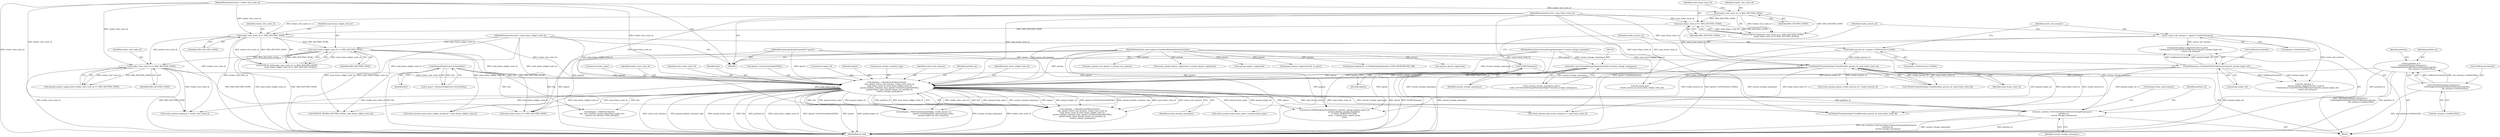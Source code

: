 digraph "0_Chrome_ba3b1b344017bbf36283464b51014fad15c2f3f4@pointer" {
"1000325" [label="(Call,new_contents->GetController().SetSessionStorageNamespace(\n      partition_id,\n      session_storage_namespace))"];
"1000204" [label="(Call,delegate_->ShouldCreateWebContents(\n          this, opener, source_site_instance, render_view_route_id,\n          main_frame_route_id, main_frame_widget_route_id,\n          params.window_container_type, opener->GetLastCommittedURL(),\n          params.frame_name, params.target_url, partition_id,\n          session_storage_namespace))"];
"1000146" [label="(Call,BrowserPluginGuest::IsGuest(this))"];
"1000128" [label="(Call,DCHECK(opener))"];
"1000107" [label="(MethodParameterIn,RenderFrameHost* opener)"];
"1000135" [label="(Call,* source_site_instance = opener->GetSiteInstance())"];
"1000122" [label="(Call,render_view_route_id == MSG_ROUTING_NONE)"];
"1000115" [label="(Call,render_view_route_id == MSG_ROUTING_NONE)"];
"1000108" [label="(MethodParameterIn,int32_t render_view_route_id)"];
"1000118" [label="(Call,main_frame_route_id == MSG_ROUTING_NONE)"];
"1000109" [label="(MethodParameterIn,int32_t main_frame_route_id)"];
"1000154" [label="(Call,render_view_route_id == MSG_ROUTING_NONE)"];
"1000125" [label="(Call,main_frame_widget_route_id == MSG_ROUTING_NONE)"];
"1000110" [label="(MethodParameterIn,int32_t main_frame_widget_route_id)"];
"1000140" [label="(Call,RenderFrameHostImpl::FromID(render_process_id, main_frame_route_id))"];
"1000131" [label="(Call,render_process_id = opener->GetProcess()->GetID())"];
"1000111" [label="(MethodParameterIn,const mojom::CreateNewWindowParams& params)"];
"1000167" [label="(Call,SiteInstance::CreateForURL(GetBrowserContext(), params.target_url))"];
"1000174" [label="(Call,& partition_id =\n      GetContentClient()->browser()->\n          GetStoragePartitionIdForSite(GetBrowserContext(),\n                                       site_instance->GetSiteURL()))"];
"1000176" [label="(Call,GetContentClient()->browser()->\n          GetStoragePartitionIdForSite(GetBrowserContext(),\n                                       site_instance->GetSiteURL()))"];
"1000194" [label="(Call,static_cast<SessionStorageNamespaceImpl*>(session_storage_namespace))"];
"1000112" [label="(MethodParameterIn,SessionStorageNamespace* session_storage_namespace)"];
"1000123" [label="(Identifier,render_view_route_id)"];
"1000167" [label="(Call,SiteInstance::CreateForURL(GetBrowserContext(), params.target_url))"];
"1000169" [label="(Call,params.target_url)"];
"1000168" [label="(Call,GetBrowserContext())"];
"1000137" [label="(Call,opener->GetSiteInstance())"];
"1000141" [label="(Identifier,render_process_id)"];
"1000150" [label="(Call,!params.opener_suppressed)"];
"1000156" [label="(Identifier,MSG_ROUTING_NONE)"];
"1000140" [label="(Call,RenderFrameHostImpl::FromID(render_process_id, main_frame_route_id))"];
"1000206" [label="(Identifier,opener)"];
"1000110" [label="(MethodParameterIn,int32_t main_frame_widget_route_id)"];
"1000196" [label="(Identifier,session_storage_namespace)"];
"1000330" [label="(Call,params.frame_name.empty())"];
"1000139" [label="(Call,!RenderFrameHostImpl::FromID(render_process_id, main_frame_route_id))"];
"1000147" [label="(Identifier,this)"];
"1000460" [label="(MethodReturn,void)"];
"1000144" [label="(Call,is_guest = BrowserPluginGuest::IsGuest(this))"];
"1000211" [label="(Call,params.window_container_type)"];
"1000178" [label="(Call,site_instance->GetSiteURL())"];
"1000129" [label="(Identifier,opener)"];
"1000207" [label="(Identifier,source_site_instance)"];
"1000131" [label="(Call,render_process_id = opener->GetProcess()->GetID())"];
"1000117" [label="(Identifier,MSG_ROUTING_NONE)"];
"1000221" [label="(Identifier,partition_id)"];
"1000120" [label="(Identifier,MSG_ROUTING_NONE)"];
"1000175" [label="(Identifier,partition_id)"];
"1000210" [label="(Identifier,main_frame_widget_route_id)"];
"1000325" [label="(Call,new_contents->GetController().SetSessionStorageNamespace(\n      partition_id,\n      session_storage_namespace))"];
"1000194" [label="(Call,static_cast<SessionStorageNamespaceImpl*>(session_storage_namespace))"];
"1000181" [label="(Identifier,partition)"];
"1000128" [label="(Call,DCHECK(opener))"];
"1000126" [label="(Identifier,main_frame_widget_route_id)"];
"1000192" [label="(Call,* session_storage_namespace_impl =\n      static_cast<SessionStorageNamespaceImpl*>(session_storage_namespace))"];
"1000292" [label="(Call,main_frame_route_id != MSG_ROUTING_NONE)"];
"1000416" [label="(Call,delegate_->AddNewContents(\n          this, new_contents, params.disposition, initial_rect,\n          params.user_gesture, &was_blocked))"];
"1000215" [label="(Call,params.frame_name)"];
"1000119" [label="(Identifier,main_frame_route_id)"];
"1000248" [label="(Call,create_params.main_frame_widget_routing_id = main_frame_widget_route_id)"];
"1000349" [label="(Call,DCHECK_NE(MSG_ROUTING_NONE, main_frame_widget_route_id))"];
"1000437" [label="(Call,open_params.user_gesture = params.user_gesture)"];
"1000107" [label="(MethodParameterIn,RenderFrameHost* opener)"];
"1000108" [label="(MethodParameterIn,int32_t render_view_route_id)"];
"1000208" [label="(Identifier,render_view_route_id)"];
"1000270" [label="(Call,create_params.opener_suppressed = params.opener_suppressed)"];
"1000243" [label="(Call,create_params.main_frame_routing_id = main_frame_route_id)"];
"1000118" [label="(Call,main_frame_route_id == MSG_ROUTING_NONE)"];
"1000136" [label="(Identifier,source_site_instance)"];
"1000132" [label="(Identifier,render_process_id)"];
"1000333" [label="(Call,!params.opener_suppressed)"];
"1000327" [label="(Identifier,session_storage_namespace)"];
"1000135" [label="(Call,* source_site_instance = opener->GetSiteInstance())"];
"1000114" [label="(Call,DCHECK_EQ((render_view_route_id == MSG_ROUTING_NONE),\n            (main_frame_route_id == MSG_ROUTING_NONE)))"];
"1000209" [label="(Identifier,main_frame_route_id)"];
"1000154" [label="(Call,render_view_route_id == MSG_ROUTING_NONE)"];
"1000109" [label="(MethodParameterIn,int32_t main_frame_route_id)"];
"1000113" [label="(Block,)"];
"1000177" [label="(Call,GetBrowserContext())"];
"1000122" [label="(Call,render_view_route_id == MSG_ROUTING_NONE)"];
"1000133" [label="(Call,opener->GetProcess()->GetID())"];
"1000253" [label="(Call,create_params.main_frame_name = params.frame_name)"];
"1000238" [label="(Call,create_params.routing_id = render_view_route_id)"];
"1000112" [label="(MethodParameterIn,SessionStorageNamespace* session_storage_namespace)"];
"1000146" [label="(Call,BrowserPluginGuest::IsGuest(this))"];
"1000205" [label="(Identifier,this)"];
"1000116" [label="(Identifier,render_view_route_id)"];
"1000161" [label="(Call,params.opener_suppressed && !is_guest)"];
"1000380" [label="(Call,observer.DidOpenRequestedURL(new_contents, opener, params.target_url,\n                                   params.referrer, params.disposition,\n                                   ui::PAGE_TRANSITION_LINK,\n                                   false,  // started_from_context_menu\n                                   true))"];
"1000204" [label="(Call,delegate_->ShouldCreateWebContents(\n          this, opener, source_site_instance, render_view_route_id,\n          main_frame_route_id, main_frame_widget_route_id,\n          params.window_container_type, opener->GetLastCommittedURL(),\n          params.frame_name, params.target_url, partition_id,\n          session_storage_namespace))"];
"1000111" [label="(MethodParameterIn,const mojom::CreateNewWindowParams& params)"];
"1000203" [label="(Call,!delegate_->ShouldCreateWebContents(\n          this, opener, source_site_instance, render_view_route_id,\n          main_frame_route_id, main_frame_widget_route_id,\n          params.window_container_type, opener->GetLastCommittedURL(),\n          params.frame_name, params.target_url, partition_id,\n          session_storage_namespace))"];
"1000155" [label="(Identifier,render_view_route_id)"];
"1000214" [label="(Call,opener->GetLastCommittedURL())"];
"1000364" [label="(Call,delegate_->WebContentsCreated(this, render_process_id,\n                                  opener->GetRoutingID(), params.frame_name,\n                                  params.target_url, new_contents))"];
"1000174" [label="(Call,& partition_id =\n      GetContentClient()->browser()->\n          GetStoragePartitionIdForSite(GetBrowserContext(),\n                                       site_instance->GetSiteURL()))"];
"1000326" [label="(Identifier,partition_id)"];
"1000125" [label="(Call,main_frame_widget_route_id == MSG_ROUTING_NONE)"];
"1000115" [label="(Call,render_view_route_id == MSG_ROUTING_NONE)"];
"1000121" [label="(Call,DCHECK_EQ((render_view_route_id == MSG_ROUTING_NONE),\n            (main_frame_widget_route_id == MSG_ROUTING_NONE)))"];
"1000160" [label="(Call,params.opener_suppressed && !is_guest\n          ? SiteInstance::CreateForURL(GetBrowserContext(), params.target_url)\n          : source_site_instance)"];
"1000176" [label="(Call,GetContentClient()->browser()->\n          GetStoragePartitionIdForSite(GetBrowserContext(),\n                                       site_instance->GetSiteURL()))"];
"1000127" [label="(Identifier,MSG_ROUTING_NONE)"];
"1000222" [label="(Identifier,session_storage_namespace)"];
"1000158" [label="(Call,site_instance =\n      params.opener_suppressed && !is_guest\n          ? SiteInstance::CreateForURL(GetBrowserContext(), params.target_url)\n          : source_site_instance)"];
"1000278" [label="(Call,params.disposition == WindowOpenDisposition::NEW_BACKGROUND_TAB)"];
"1000355" [label="(Call,std::make_pair(\n        render_process_id, main_frame_widget_route_id))"];
"1000218" [label="(Call,params.target_url)"];
"1000149" [label="(Call,!params.opener_suppressed || render_view_route_id == MSG_ROUTING_NONE)"];
"1000142" [label="(Identifier,main_frame_route_id)"];
"1000260" [label="(Call,create_params.opener_render_process_id = render_process_id)"];
"1000227" [label="(Call,RenderFrameHostImpl::FromID(render_process_id, main_frame_route_id))"];
"1000124" [label="(Identifier,MSG_ROUTING_NONE)"];
"1000325" -> "1000113"  [label="AST: "];
"1000325" -> "1000327"  [label="CFG: "];
"1000326" -> "1000325"  [label="AST: "];
"1000327" -> "1000325"  [label="AST: "];
"1000330" -> "1000325"  [label="CFG: "];
"1000325" -> "1000460"  [label="DDG: partition_id"];
"1000325" -> "1000460"  [label="DDG: new_contents->GetController().SetSessionStorageNamespace(\n      partition_id,\n      session_storage_namespace)"];
"1000325" -> "1000460"  [label="DDG: session_storage_namespace"];
"1000204" -> "1000325"  [label="DDG: partition_id"];
"1000204" -> "1000325"  [label="DDG: session_storage_namespace"];
"1000174" -> "1000325"  [label="DDG: partition_id"];
"1000194" -> "1000325"  [label="DDG: session_storage_namespace"];
"1000112" -> "1000325"  [label="DDG: session_storage_namespace"];
"1000204" -> "1000203"  [label="AST: "];
"1000204" -> "1000222"  [label="CFG: "];
"1000205" -> "1000204"  [label="AST: "];
"1000206" -> "1000204"  [label="AST: "];
"1000207" -> "1000204"  [label="AST: "];
"1000208" -> "1000204"  [label="AST: "];
"1000209" -> "1000204"  [label="AST: "];
"1000210" -> "1000204"  [label="AST: "];
"1000211" -> "1000204"  [label="AST: "];
"1000214" -> "1000204"  [label="AST: "];
"1000215" -> "1000204"  [label="AST: "];
"1000218" -> "1000204"  [label="AST: "];
"1000221" -> "1000204"  [label="AST: "];
"1000222" -> "1000204"  [label="AST: "];
"1000203" -> "1000204"  [label="CFG: "];
"1000204" -> "1000460"  [label="DDG: partition_id"];
"1000204" -> "1000460"  [label="DDG: main_frame_widget_route_id"];
"1000204" -> "1000460"  [label="DDG: opener->GetLastCommittedURL()"];
"1000204" -> "1000460"  [label="DDG: opener"];
"1000204" -> "1000460"  [label="DDG: params.target_url"];
"1000204" -> "1000460"  [label="DDG: session_storage_namespace"];
"1000204" -> "1000460"  [label="DDG: render_view_route_id"];
"1000204" -> "1000460"  [label="DDG: source_site_instance"];
"1000204" -> "1000460"  [label="DDG: params.window_container_type"];
"1000204" -> "1000460"  [label="DDG: params.frame_name"];
"1000204" -> "1000460"  [label="DDG: this"];
"1000204" -> "1000203"  [label="DDG: render_view_route_id"];
"1000204" -> "1000203"  [label="DDG: this"];
"1000204" -> "1000203"  [label="DDG: params.frame_name"];
"1000204" -> "1000203"  [label="DDG: session_storage_namespace"];
"1000204" -> "1000203"  [label="DDG: opener"];
"1000204" -> "1000203"  [label="DDG: params.target_url"];
"1000204" -> "1000203"  [label="DDG: opener->GetLastCommittedURL()"];
"1000204" -> "1000203"  [label="DDG: params.window_container_type"];
"1000204" -> "1000203"  [label="DDG: main_frame_route_id"];
"1000204" -> "1000203"  [label="DDG: source_site_instance"];
"1000204" -> "1000203"  [label="DDG: partition_id"];
"1000204" -> "1000203"  [label="DDG: main_frame_widget_route_id"];
"1000146" -> "1000204"  [label="DDG: this"];
"1000128" -> "1000204"  [label="DDG: opener"];
"1000107" -> "1000204"  [label="DDG: opener"];
"1000135" -> "1000204"  [label="DDG: source_site_instance"];
"1000122" -> "1000204"  [label="DDG: render_view_route_id"];
"1000154" -> "1000204"  [label="DDG: render_view_route_id"];
"1000108" -> "1000204"  [label="DDG: render_view_route_id"];
"1000140" -> "1000204"  [label="DDG: main_frame_route_id"];
"1000109" -> "1000204"  [label="DDG: main_frame_route_id"];
"1000125" -> "1000204"  [label="DDG: main_frame_widget_route_id"];
"1000110" -> "1000204"  [label="DDG: main_frame_widget_route_id"];
"1000111" -> "1000204"  [label="DDG: params"];
"1000167" -> "1000204"  [label="DDG: params.target_url"];
"1000174" -> "1000204"  [label="DDG: partition_id"];
"1000194" -> "1000204"  [label="DDG: session_storage_namespace"];
"1000112" -> "1000204"  [label="DDG: session_storage_namespace"];
"1000204" -> "1000227"  [label="DDG: main_frame_route_id"];
"1000204" -> "1000238"  [label="DDG: render_view_route_id"];
"1000204" -> "1000243"  [label="DDG: main_frame_route_id"];
"1000204" -> "1000248"  [label="DDG: main_frame_widget_route_id"];
"1000204" -> "1000253"  [label="DDG: params.frame_name"];
"1000204" -> "1000292"  [label="DDG: main_frame_route_id"];
"1000204" -> "1000349"  [label="DDG: main_frame_widget_route_id"];
"1000204" -> "1000364"  [label="DDG: this"];
"1000204" -> "1000364"  [label="DDG: params.frame_name"];
"1000204" -> "1000364"  [label="DDG: params.target_url"];
"1000204" -> "1000380"  [label="DDG: opener"];
"1000204" -> "1000380"  [label="DDG: params.target_url"];
"1000204" -> "1000416"  [label="DDG: this"];
"1000146" -> "1000144"  [label="AST: "];
"1000146" -> "1000147"  [label="CFG: "];
"1000147" -> "1000146"  [label="AST: "];
"1000144" -> "1000146"  [label="CFG: "];
"1000146" -> "1000460"  [label="DDG: this"];
"1000146" -> "1000144"  [label="DDG: this"];
"1000146" -> "1000364"  [label="DDG: this"];
"1000146" -> "1000416"  [label="DDG: this"];
"1000128" -> "1000113"  [label="AST: "];
"1000128" -> "1000129"  [label="CFG: "];
"1000129" -> "1000128"  [label="AST: "];
"1000132" -> "1000128"  [label="CFG: "];
"1000128" -> "1000460"  [label="DDG: opener"];
"1000128" -> "1000460"  [label="DDG: DCHECK(opener)"];
"1000107" -> "1000128"  [label="DDG: opener"];
"1000128" -> "1000380"  [label="DDG: opener"];
"1000107" -> "1000106"  [label="AST: "];
"1000107" -> "1000460"  [label="DDG: opener"];
"1000107" -> "1000380"  [label="DDG: opener"];
"1000135" -> "1000113"  [label="AST: "];
"1000135" -> "1000137"  [label="CFG: "];
"1000136" -> "1000135"  [label="AST: "];
"1000137" -> "1000135"  [label="AST: "];
"1000141" -> "1000135"  [label="CFG: "];
"1000135" -> "1000460"  [label="DDG: opener->GetSiteInstance()"];
"1000135" -> "1000158"  [label="DDG: source_site_instance"];
"1000135" -> "1000160"  [label="DDG: source_site_instance"];
"1000122" -> "1000121"  [label="AST: "];
"1000122" -> "1000124"  [label="CFG: "];
"1000123" -> "1000122"  [label="AST: "];
"1000124" -> "1000122"  [label="AST: "];
"1000126" -> "1000122"  [label="CFG: "];
"1000122" -> "1000460"  [label="DDG: render_view_route_id"];
"1000122" -> "1000121"  [label="DDG: render_view_route_id"];
"1000122" -> "1000121"  [label="DDG: MSG_ROUTING_NONE"];
"1000115" -> "1000122"  [label="DDG: render_view_route_id"];
"1000108" -> "1000122"  [label="DDG: render_view_route_id"];
"1000118" -> "1000122"  [label="DDG: MSG_ROUTING_NONE"];
"1000122" -> "1000125"  [label="DDG: MSG_ROUTING_NONE"];
"1000122" -> "1000154"  [label="DDG: render_view_route_id"];
"1000122" -> "1000238"  [label="DDG: render_view_route_id"];
"1000115" -> "1000114"  [label="AST: "];
"1000115" -> "1000117"  [label="CFG: "];
"1000116" -> "1000115"  [label="AST: "];
"1000117" -> "1000115"  [label="AST: "];
"1000119" -> "1000115"  [label="CFG: "];
"1000115" -> "1000114"  [label="DDG: render_view_route_id"];
"1000115" -> "1000114"  [label="DDG: MSG_ROUTING_NONE"];
"1000108" -> "1000115"  [label="DDG: render_view_route_id"];
"1000115" -> "1000118"  [label="DDG: MSG_ROUTING_NONE"];
"1000108" -> "1000106"  [label="AST: "];
"1000108" -> "1000460"  [label="DDG: render_view_route_id"];
"1000108" -> "1000154"  [label="DDG: render_view_route_id"];
"1000108" -> "1000238"  [label="DDG: render_view_route_id"];
"1000118" -> "1000114"  [label="AST: "];
"1000118" -> "1000120"  [label="CFG: "];
"1000119" -> "1000118"  [label="AST: "];
"1000120" -> "1000118"  [label="AST: "];
"1000114" -> "1000118"  [label="CFG: "];
"1000118" -> "1000114"  [label="DDG: main_frame_route_id"];
"1000118" -> "1000114"  [label="DDG: MSG_ROUTING_NONE"];
"1000109" -> "1000118"  [label="DDG: main_frame_route_id"];
"1000118" -> "1000140"  [label="DDG: main_frame_route_id"];
"1000109" -> "1000106"  [label="AST: "];
"1000109" -> "1000460"  [label="DDG: main_frame_route_id"];
"1000109" -> "1000140"  [label="DDG: main_frame_route_id"];
"1000109" -> "1000227"  [label="DDG: main_frame_route_id"];
"1000109" -> "1000243"  [label="DDG: main_frame_route_id"];
"1000109" -> "1000292"  [label="DDG: main_frame_route_id"];
"1000154" -> "1000149"  [label="AST: "];
"1000154" -> "1000156"  [label="CFG: "];
"1000155" -> "1000154"  [label="AST: "];
"1000156" -> "1000154"  [label="AST: "];
"1000149" -> "1000154"  [label="CFG: "];
"1000154" -> "1000460"  [label="DDG: render_view_route_id"];
"1000154" -> "1000460"  [label="DDG: MSG_ROUTING_NONE"];
"1000154" -> "1000149"  [label="DDG: render_view_route_id"];
"1000154" -> "1000149"  [label="DDG: MSG_ROUTING_NONE"];
"1000125" -> "1000154"  [label="DDG: MSG_ROUTING_NONE"];
"1000154" -> "1000238"  [label="DDG: render_view_route_id"];
"1000154" -> "1000292"  [label="DDG: MSG_ROUTING_NONE"];
"1000125" -> "1000121"  [label="AST: "];
"1000125" -> "1000127"  [label="CFG: "];
"1000126" -> "1000125"  [label="AST: "];
"1000127" -> "1000125"  [label="AST: "];
"1000121" -> "1000125"  [label="CFG: "];
"1000125" -> "1000460"  [label="DDG: main_frame_widget_route_id"];
"1000125" -> "1000460"  [label="DDG: MSG_ROUTING_NONE"];
"1000125" -> "1000121"  [label="DDG: main_frame_widget_route_id"];
"1000125" -> "1000121"  [label="DDG: MSG_ROUTING_NONE"];
"1000110" -> "1000125"  [label="DDG: main_frame_widget_route_id"];
"1000125" -> "1000248"  [label="DDG: main_frame_widget_route_id"];
"1000125" -> "1000292"  [label="DDG: MSG_ROUTING_NONE"];
"1000125" -> "1000349"  [label="DDG: main_frame_widget_route_id"];
"1000110" -> "1000106"  [label="AST: "];
"1000110" -> "1000460"  [label="DDG: main_frame_widget_route_id"];
"1000110" -> "1000248"  [label="DDG: main_frame_widget_route_id"];
"1000110" -> "1000349"  [label="DDG: main_frame_widget_route_id"];
"1000110" -> "1000355"  [label="DDG: main_frame_widget_route_id"];
"1000140" -> "1000139"  [label="AST: "];
"1000140" -> "1000142"  [label="CFG: "];
"1000141" -> "1000140"  [label="AST: "];
"1000142" -> "1000140"  [label="AST: "];
"1000139" -> "1000140"  [label="CFG: "];
"1000140" -> "1000139"  [label="DDG: render_process_id"];
"1000140" -> "1000139"  [label="DDG: main_frame_route_id"];
"1000131" -> "1000140"  [label="DDG: render_process_id"];
"1000140" -> "1000227"  [label="DDG: render_process_id"];
"1000140" -> "1000227"  [label="DDG: main_frame_route_id"];
"1000140" -> "1000243"  [label="DDG: main_frame_route_id"];
"1000140" -> "1000260"  [label="DDG: render_process_id"];
"1000140" -> "1000292"  [label="DDG: main_frame_route_id"];
"1000140" -> "1000355"  [label="DDG: render_process_id"];
"1000140" -> "1000364"  [label="DDG: render_process_id"];
"1000131" -> "1000113"  [label="AST: "];
"1000131" -> "1000133"  [label="CFG: "];
"1000132" -> "1000131"  [label="AST: "];
"1000133" -> "1000131"  [label="AST: "];
"1000136" -> "1000131"  [label="CFG: "];
"1000131" -> "1000460"  [label="DDG: opener->GetProcess()->GetID()"];
"1000111" -> "1000106"  [label="AST: "];
"1000111" -> "1000460"  [label="DDG: params"];
"1000111" -> "1000150"  [label="DDG: params"];
"1000111" -> "1000161"  [label="DDG: params"];
"1000111" -> "1000167"  [label="DDG: params"];
"1000111" -> "1000253"  [label="DDG: params"];
"1000111" -> "1000270"  [label="DDG: params"];
"1000111" -> "1000278"  [label="DDG: params"];
"1000111" -> "1000333"  [label="DDG: params"];
"1000111" -> "1000364"  [label="DDG: params"];
"1000111" -> "1000380"  [label="DDG: params"];
"1000111" -> "1000416"  [label="DDG: params"];
"1000111" -> "1000437"  [label="DDG: params"];
"1000167" -> "1000160"  [label="AST: "];
"1000167" -> "1000169"  [label="CFG: "];
"1000168" -> "1000167"  [label="AST: "];
"1000169" -> "1000167"  [label="AST: "];
"1000160" -> "1000167"  [label="CFG: "];
"1000167" -> "1000460"  [label="DDG: params.target_url"];
"1000167" -> "1000158"  [label="DDG: GetBrowserContext()"];
"1000167" -> "1000158"  [label="DDG: params.target_url"];
"1000167" -> "1000160"  [label="DDG: GetBrowserContext()"];
"1000167" -> "1000160"  [label="DDG: params.target_url"];
"1000167" -> "1000364"  [label="DDG: params.target_url"];
"1000167" -> "1000380"  [label="DDG: params.target_url"];
"1000174" -> "1000113"  [label="AST: "];
"1000174" -> "1000176"  [label="CFG: "];
"1000175" -> "1000174"  [label="AST: "];
"1000176" -> "1000174"  [label="AST: "];
"1000181" -> "1000174"  [label="CFG: "];
"1000174" -> "1000460"  [label="DDG: GetContentClient()->browser()->\n          GetStoragePartitionIdForSite(GetBrowserContext(),\n                                       site_instance->GetSiteURL())"];
"1000174" -> "1000460"  [label="DDG: partition_id"];
"1000176" -> "1000174"  [label="DDG: GetBrowserContext()"];
"1000176" -> "1000174"  [label="DDG: site_instance->GetSiteURL()"];
"1000176" -> "1000178"  [label="CFG: "];
"1000177" -> "1000176"  [label="AST: "];
"1000178" -> "1000176"  [label="AST: "];
"1000176" -> "1000460"  [label="DDG: site_instance->GetSiteURL()"];
"1000194" -> "1000192"  [label="AST: "];
"1000194" -> "1000196"  [label="CFG: "];
"1000195" -> "1000194"  [label="AST: "];
"1000196" -> "1000194"  [label="AST: "];
"1000192" -> "1000194"  [label="CFG: "];
"1000194" -> "1000460"  [label="DDG: session_storage_namespace"];
"1000194" -> "1000192"  [label="DDG: session_storage_namespace"];
"1000112" -> "1000194"  [label="DDG: session_storage_namespace"];
"1000112" -> "1000106"  [label="AST: "];
"1000112" -> "1000460"  [label="DDG: session_storage_namespace"];
}
